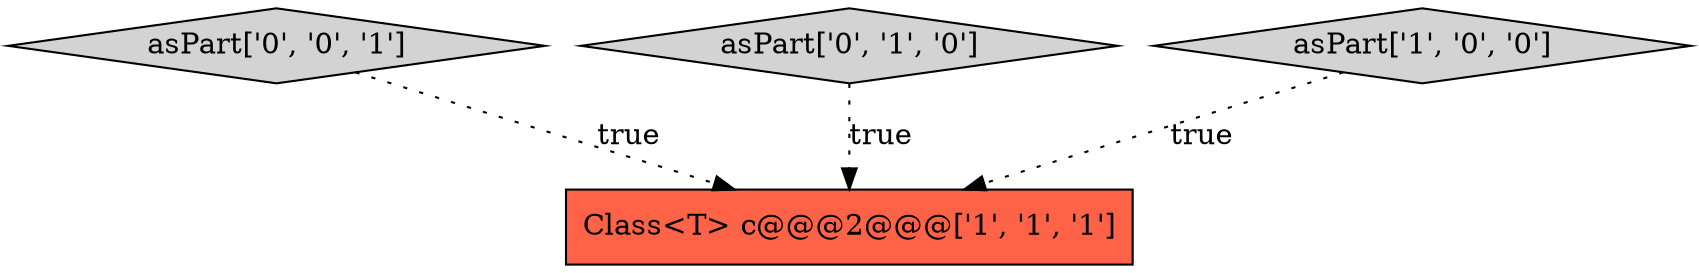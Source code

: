 digraph {
3 [style = filled, label = "asPart['0', '0', '1']", fillcolor = lightgray, shape = diamond image = "AAA0AAABBB3BBB"];
2 [style = filled, label = "asPart['0', '1', '0']", fillcolor = lightgray, shape = diamond image = "AAA0AAABBB2BBB"];
0 [style = filled, label = "asPart['1', '0', '0']", fillcolor = lightgray, shape = diamond image = "AAA0AAABBB1BBB"];
1 [style = filled, label = "Class<T> c@@@2@@@['1', '1', '1']", fillcolor = tomato, shape = box image = "AAA0AAABBB1BBB"];
2->1 [style = dotted, label="true"];
0->1 [style = dotted, label="true"];
3->1 [style = dotted, label="true"];
}
